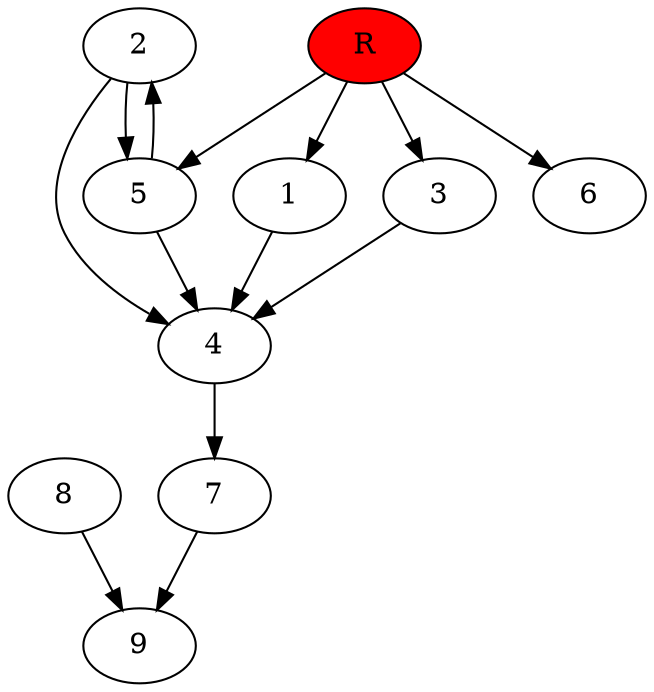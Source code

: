 digraph prb37965 {
	1
	2
	3
	4
	5
	6
	7
	8
	R [fillcolor="#ff0000" style=filled]
	1 -> 4
	2 -> 4
	2 -> 5
	3 -> 4
	4 -> 7
	5 -> 2
	5 -> 4
	7 -> 9
	8 -> 9
	R -> 1
	R -> 3
	R -> 5
	R -> 6
}
